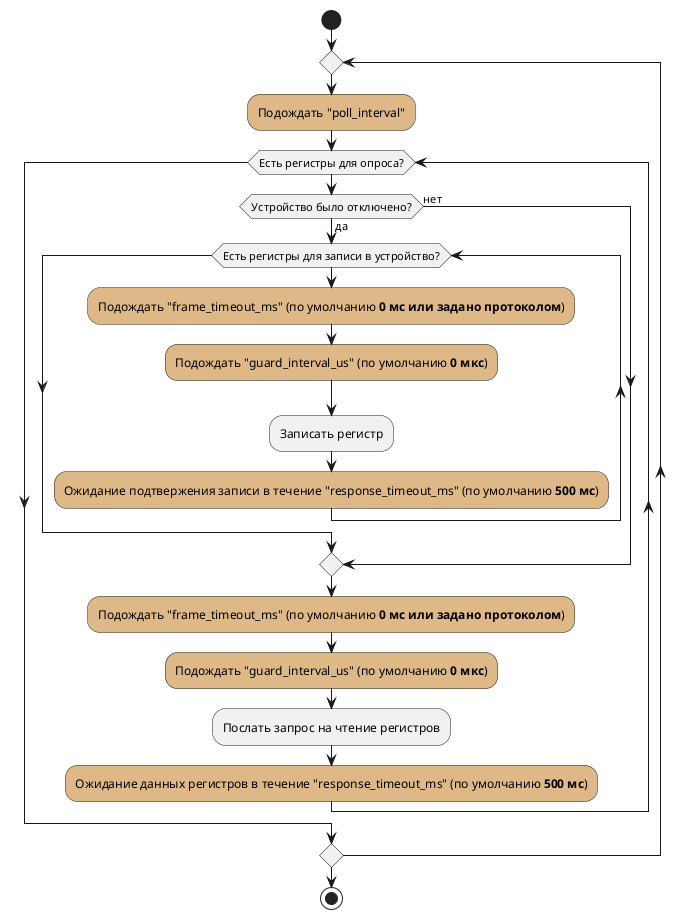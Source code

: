 @startuml Timeouts

start

repeat
    #BurlyWood :Подождать "poll_interval";
    while (Есть регистры для опроса?)
        if (Устройство было отключено?) then (да)
            while (Есть регистры для записи в устройство?)
                #BurlyWood :Подождать "frame_timeout_ms" (по умолчанию **0 мс или задано протоколом**);
                #BurlyWood :Подождать "guard_interval_us" (по умолчанию **0 мкс**);
                :Записать регистр;
                #BurlyWood :Ожидание подтвержения записи в течение "response_timeout_ms" (по умолчанию **500 мс**);
            endwhile
        else (нет)
        endif
        #BurlyWood :Подождать "frame_timeout_ms" (по умолчанию **0 мс или задано протоколом**);
        #BurlyWood :Подождать "guard_interval_us" (по умолчанию **0 мкс**);
        :Послать запрос на чтение регистров;
        #BurlyWood :Ожидание данных регистров в течение "response_timeout_ms" (по умолчанию **500 мс**);
    endwhile
repeat while ()

stop

@enduml